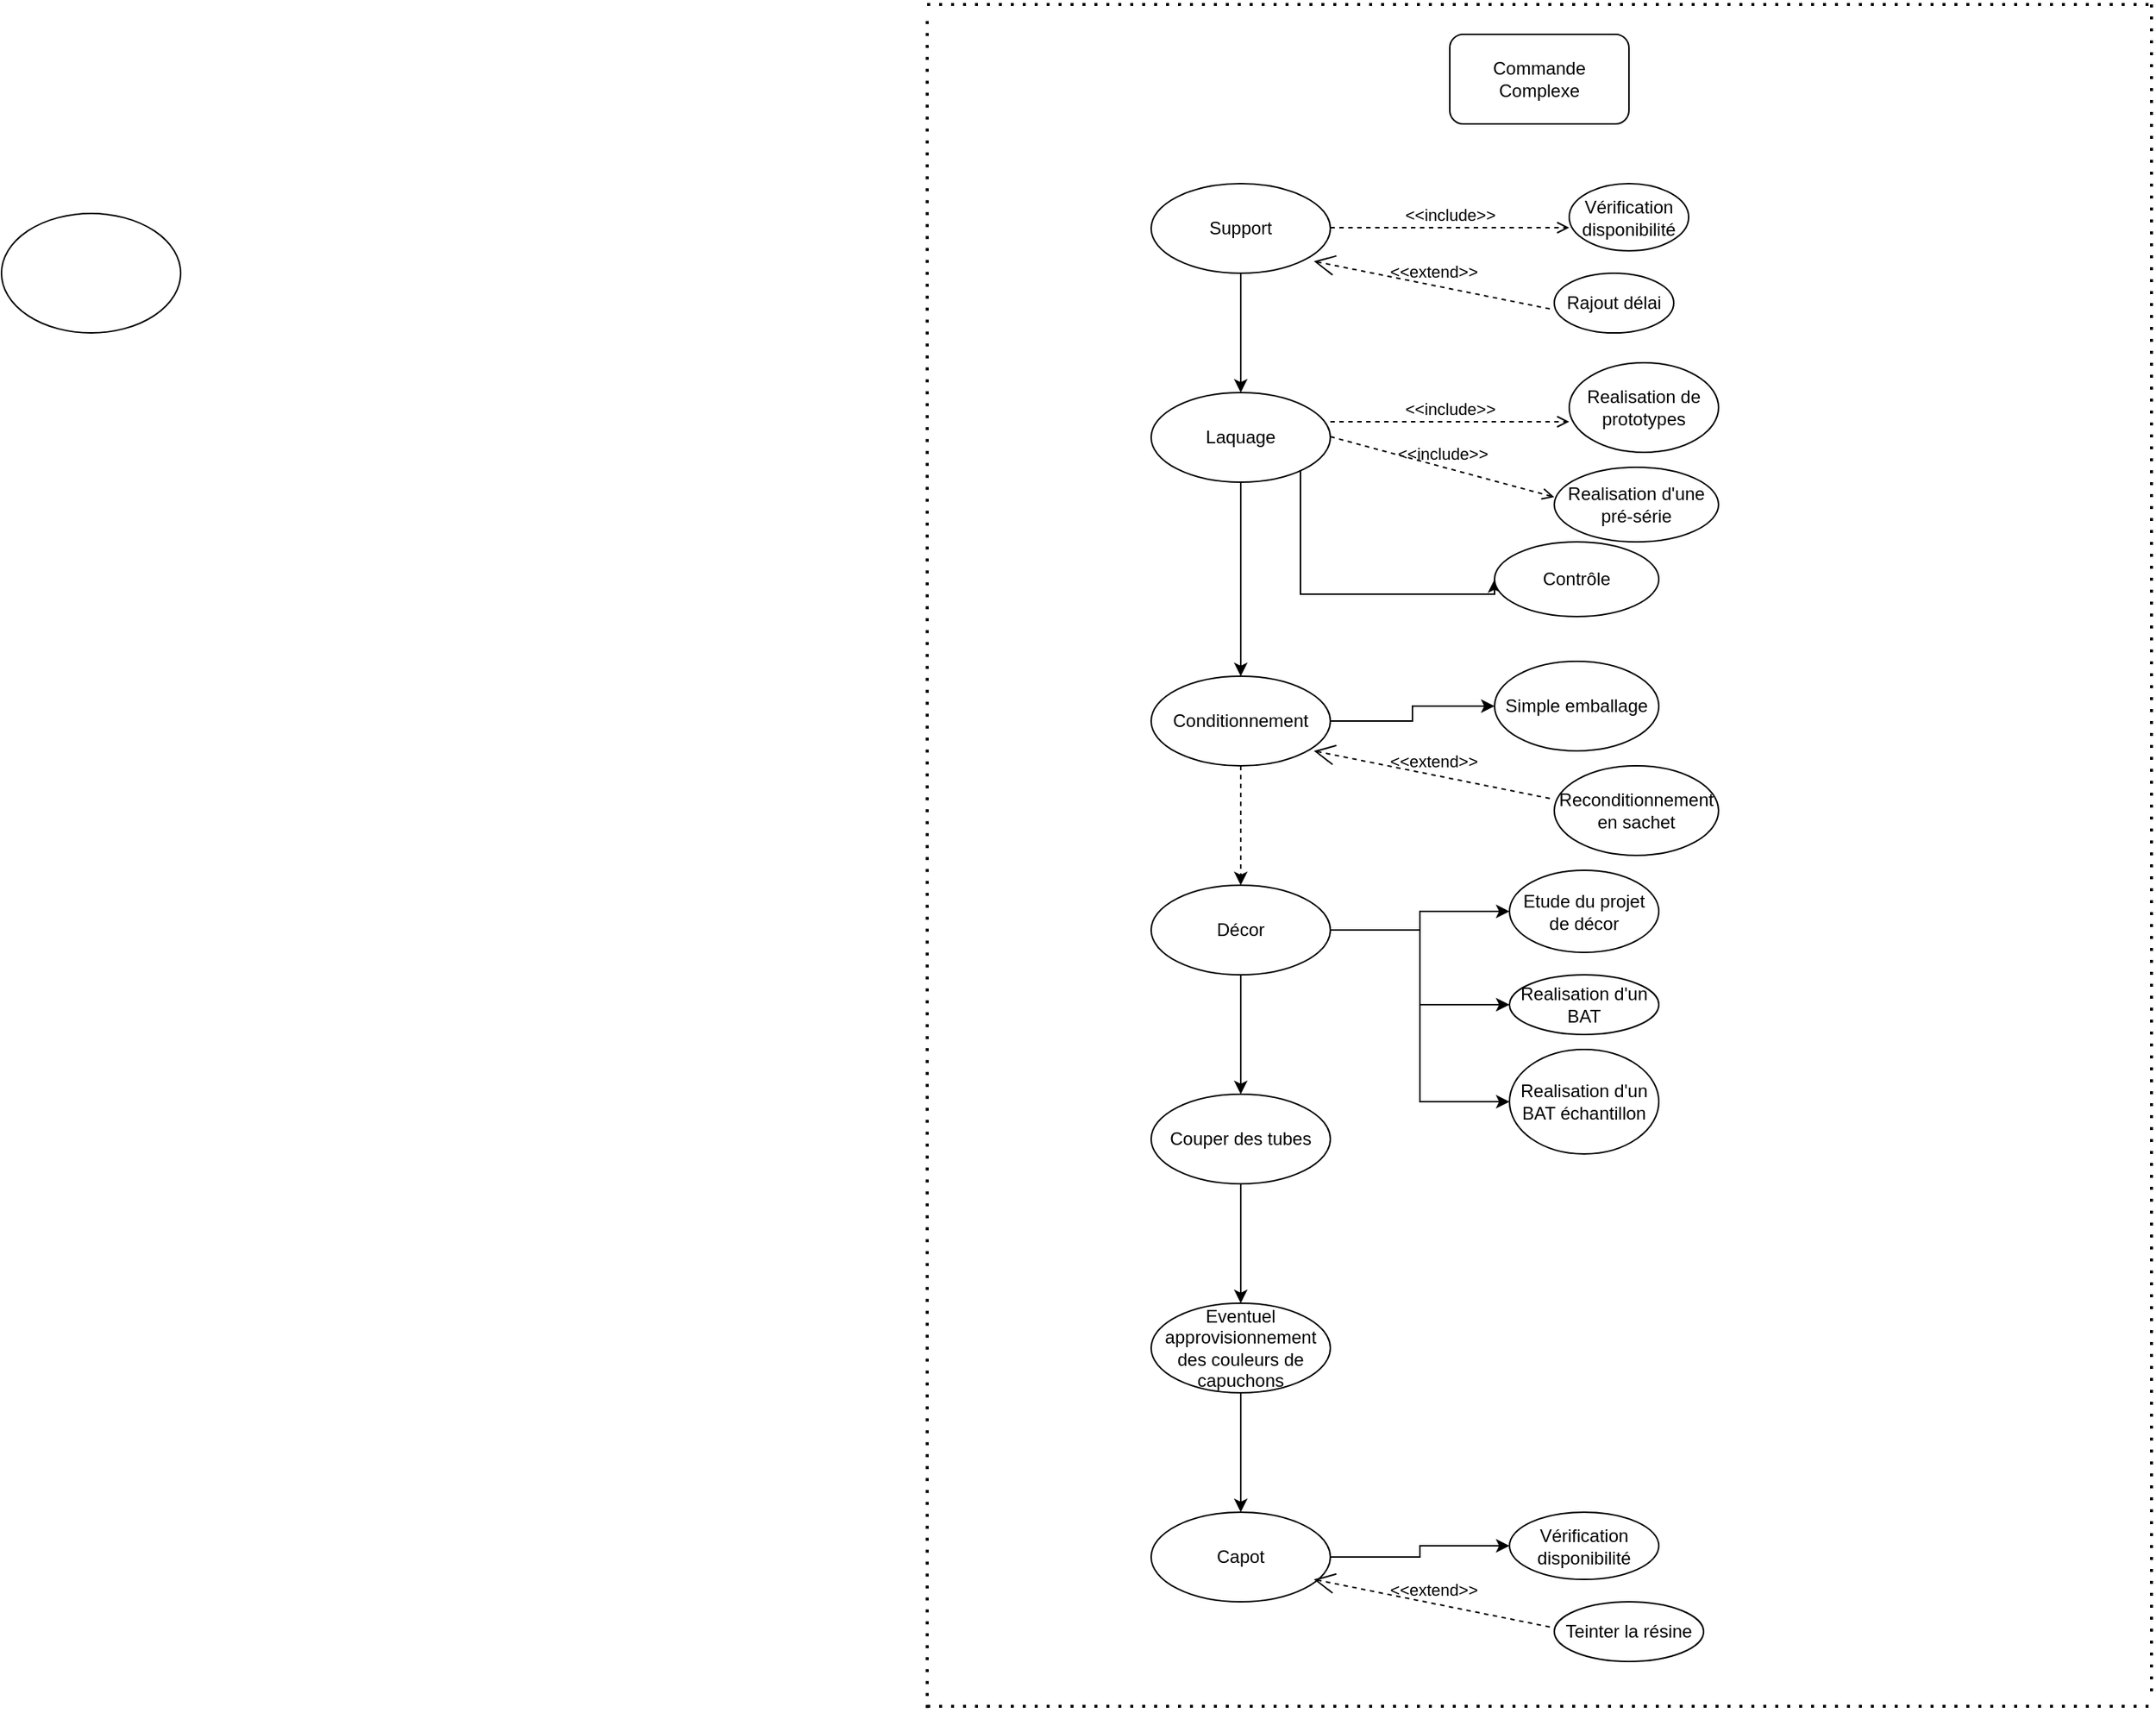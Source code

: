 <mxfile version="15.7.3" type="github">
  <diagram id="se_EdWjztJK8_XPempFn" name="Page-1">
    <mxGraphModel dx="4270" dy="1320" grid="0" gridSize="10" guides="1" tooltips="1" connect="1" arrows="1" fold="1" page="1" pageScale="1" pageWidth="827" pageHeight="1169" math="0" shadow="0">
      <root>
        <mxCell id="0" />
        <mxCell id="1" parent="0" />
        <mxCell id="S7vpxCLJ1-0W_zbgZVxM-2" value="Commande Complexe" style="rounded=1;whiteSpace=wrap;html=1;" parent="1" vertex="1">
          <mxGeometry x="330" y="40" width="120" height="60" as="geometry" />
        </mxCell>
        <mxCell id="S7vpxCLJ1-0W_zbgZVxM-7" value="" style="edgeStyle=orthogonalEdgeStyle;rounded=0;orthogonalLoop=1;jettySize=auto;html=1;" parent="1" source="S7vpxCLJ1-0W_zbgZVxM-3" target="S7vpxCLJ1-0W_zbgZVxM-6" edge="1">
          <mxGeometry relative="1" as="geometry" />
        </mxCell>
        <mxCell id="S7vpxCLJ1-0W_zbgZVxM-3" value="Support" style="ellipse;rounded=1;whiteSpace=wrap;html=1;" parent="1" vertex="1">
          <mxGeometry x="130" y="140" width="120" height="60" as="geometry" />
        </mxCell>
        <mxCell id="S7vpxCLJ1-0W_zbgZVxM-4" value="Vérification disponibilité" style="ellipse;whiteSpace=wrap;html=1;rounded=1;" parent="1" vertex="1">
          <mxGeometry x="410" y="140" width="80" height="45" as="geometry" />
        </mxCell>
        <mxCell id="S7vpxCLJ1-0W_zbgZVxM-9" value="" style="edgeStyle=orthogonalEdgeStyle;rounded=0;orthogonalLoop=1;jettySize=auto;html=1;" parent="1" source="S7vpxCLJ1-0W_zbgZVxM-6" target="S7vpxCLJ1-0W_zbgZVxM-8" edge="1">
          <mxGeometry relative="1" as="geometry" />
        </mxCell>
        <mxCell id="S7vpxCLJ1-0W_zbgZVxM-17" style="edgeStyle=orthogonalEdgeStyle;rounded=0;orthogonalLoop=1;jettySize=auto;html=1;entryX=0;entryY=0.5;entryDx=0;entryDy=0;" parent="1" source="S7vpxCLJ1-0W_zbgZVxM-6" target="S7vpxCLJ1-0W_zbgZVxM-16" edge="1">
          <mxGeometry relative="1" as="geometry">
            <Array as="points">
              <mxPoint x="230" y="415" />
            </Array>
          </mxGeometry>
        </mxCell>
        <mxCell id="S7vpxCLJ1-0W_zbgZVxM-6" value="Laquage" style="ellipse;whiteSpace=wrap;html=1;rounded=1;" parent="1" vertex="1">
          <mxGeometry x="130" y="280" width="120" height="60" as="geometry" />
        </mxCell>
        <mxCell id="S7vpxCLJ1-0W_zbgZVxM-21" value="" style="edgeStyle=orthogonalEdgeStyle;rounded=0;orthogonalLoop=1;jettySize=auto;html=1;" parent="1" source="S7vpxCLJ1-0W_zbgZVxM-8" target="S7vpxCLJ1-0W_zbgZVxM-20" edge="1">
          <mxGeometry relative="1" as="geometry" />
        </mxCell>
        <mxCell id="S7vpxCLJ1-0W_zbgZVxM-26" value="" style="edgeStyle=orthogonalEdgeStyle;rounded=0;orthogonalLoop=1;jettySize=auto;html=1;dashed=1;" parent="1" source="S7vpxCLJ1-0W_zbgZVxM-8" target="S7vpxCLJ1-0W_zbgZVxM-25" edge="1">
          <mxGeometry relative="1" as="geometry" />
        </mxCell>
        <mxCell id="S7vpxCLJ1-0W_zbgZVxM-8" value="Conditionnement" style="ellipse;whiteSpace=wrap;html=1;rounded=1;" parent="1" vertex="1">
          <mxGeometry x="130" y="470" width="120" height="60" as="geometry" />
        </mxCell>
        <mxCell id="S7vpxCLJ1-0W_zbgZVxM-10" value="Realisation de prototypes" style="ellipse;whiteSpace=wrap;html=1;rounded=1;" parent="1" vertex="1">
          <mxGeometry x="410" y="260" width="100" height="60" as="geometry" />
        </mxCell>
        <mxCell id="S7vpxCLJ1-0W_zbgZVxM-12" value="Realisation d&#39;une pré-série" style="ellipse;ellipse;whiteSpace=wrap;html=1;rounded=1;" parent="1" vertex="1">
          <mxGeometry x="400" y="330" width="110" height="50" as="geometry" />
        </mxCell>
        <mxCell id="S7vpxCLJ1-0W_zbgZVxM-16" value="Contrôle" style="ellipse;whiteSpace=wrap;html=1;rounded=1;" parent="1" vertex="1">
          <mxGeometry x="360" y="380" width="110" height="50" as="geometry" />
        </mxCell>
        <mxCell id="S7vpxCLJ1-0W_zbgZVxM-18" value="Rajout délai" style="ellipse;whiteSpace=wrap;html=1;rounded=1;" parent="1" vertex="1">
          <mxGeometry x="400" y="200" width="80" height="40" as="geometry" />
        </mxCell>
        <mxCell id="S7vpxCLJ1-0W_zbgZVxM-20" value="Simple emballage" style="ellipse;whiteSpace=wrap;html=1;rounded=1;" parent="1" vertex="1">
          <mxGeometry x="360" y="460" width="110" height="60" as="geometry" />
        </mxCell>
        <mxCell id="S7vpxCLJ1-0W_zbgZVxM-23" value="Reconditionnement en sachet" style="ellipse;whiteSpace=wrap;html=1;rounded=1;" parent="1" vertex="1">
          <mxGeometry x="400" y="530" width="110" height="60" as="geometry" />
        </mxCell>
        <mxCell id="S7vpxCLJ1-0W_zbgZVxM-28" value="" style="edgeStyle=orthogonalEdgeStyle;rounded=0;orthogonalLoop=1;jettySize=auto;html=1;" parent="1" source="S7vpxCLJ1-0W_zbgZVxM-25" target="S7vpxCLJ1-0W_zbgZVxM-27" edge="1">
          <mxGeometry relative="1" as="geometry" />
        </mxCell>
        <mxCell id="S7vpxCLJ1-0W_zbgZVxM-31" style="edgeStyle=orthogonalEdgeStyle;rounded=0;orthogonalLoop=1;jettySize=auto;html=1;entryX=0;entryY=0.5;entryDx=0;entryDy=0;" parent="1" source="S7vpxCLJ1-0W_zbgZVxM-25" target="S7vpxCLJ1-0W_zbgZVxM-29" edge="1">
          <mxGeometry relative="1" as="geometry" />
        </mxCell>
        <mxCell id="S7vpxCLJ1-0W_zbgZVxM-32" style="edgeStyle=orthogonalEdgeStyle;rounded=0;orthogonalLoop=1;jettySize=auto;html=1;entryX=0;entryY=0.5;entryDx=0;entryDy=0;" parent="1" source="S7vpxCLJ1-0W_zbgZVxM-25" target="S7vpxCLJ1-0W_zbgZVxM-30" edge="1">
          <mxGeometry relative="1" as="geometry" />
        </mxCell>
        <mxCell id="S7vpxCLJ1-0W_zbgZVxM-34" value="" style="edgeStyle=orthogonalEdgeStyle;rounded=0;orthogonalLoop=1;jettySize=auto;html=1;" parent="1" source="S7vpxCLJ1-0W_zbgZVxM-25" target="S7vpxCLJ1-0W_zbgZVxM-33" edge="1">
          <mxGeometry relative="1" as="geometry" />
        </mxCell>
        <mxCell id="S7vpxCLJ1-0W_zbgZVxM-25" value="Décor" style="ellipse;whiteSpace=wrap;html=1;rounded=1;" parent="1" vertex="1">
          <mxGeometry x="130" y="610" width="120" height="60" as="geometry" />
        </mxCell>
        <mxCell id="S7vpxCLJ1-0W_zbgZVxM-27" value="Etude du projet de décor" style="ellipse;whiteSpace=wrap;html=1;rounded=1;" parent="1" vertex="1">
          <mxGeometry x="370" y="600" width="100" height="55" as="geometry" />
        </mxCell>
        <mxCell id="S7vpxCLJ1-0W_zbgZVxM-29" value="Realisation d&#39;un BAT" style="ellipse;whiteSpace=wrap;html=1;rounded=1;" parent="1" vertex="1">
          <mxGeometry x="370" y="670" width="100" height="40" as="geometry" />
        </mxCell>
        <mxCell id="S7vpxCLJ1-0W_zbgZVxM-30" value="Realisation d&#39;un BAT échantillon" style="ellipse;whiteSpace=wrap;html=1;rounded=1;" parent="1" vertex="1">
          <mxGeometry x="370" y="720" width="100" height="70" as="geometry" />
        </mxCell>
        <mxCell id="S7vpxCLJ1-0W_zbgZVxM-36" value="" style="edgeStyle=orthogonalEdgeStyle;rounded=0;orthogonalLoop=1;jettySize=auto;html=1;" parent="1" source="S7vpxCLJ1-0W_zbgZVxM-33" target="S7vpxCLJ1-0W_zbgZVxM-35" edge="1">
          <mxGeometry relative="1" as="geometry" />
        </mxCell>
        <mxCell id="S7vpxCLJ1-0W_zbgZVxM-33" value="Couper des tubes" style="ellipse;whiteSpace=wrap;html=1;rounded=1;" parent="1" vertex="1">
          <mxGeometry x="130" y="750" width="120" height="60" as="geometry" />
        </mxCell>
        <mxCell id="S7vpxCLJ1-0W_zbgZVxM-38" value="" style="edgeStyle=orthogonalEdgeStyle;rounded=0;orthogonalLoop=1;jettySize=auto;html=1;" parent="1" source="S7vpxCLJ1-0W_zbgZVxM-35" target="S7vpxCLJ1-0W_zbgZVxM-37" edge="1">
          <mxGeometry relative="1" as="geometry" />
        </mxCell>
        <mxCell id="S7vpxCLJ1-0W_zbgZVxM-35" value="Eventuel approvisionnement des couleurs de capuchons" style="ellipse;whiteSpace=wrap;html=1;rounded=1;" parent="1" vertex="1">
          <mxGeometry x="130" y="890" width="120" height="60" as="geometry" />
        </mxCell>
        <mxCell id="S7vpxCLJ1-0W_zbgZVxM-40" value="" style="edgeStyle=orthogonalEdgeStyle;rounded=0;orthogonalLoop=1;jettySize=auto;html=1;" parent="1" source="S7vpxCLJ1-0W_zbgZVxM-37" target="S7vpxCLJ1-0W_zbgZVxM-39" edge="1">
          <mxGeometry relative="1" as="geometry" />
        </mxCell>
        <mxCell id="S7vpxCLJ1-0W_zbgZVxM-37" value="Capot" style="ellipse;whiteSpace=wrap;html=1;rounded=1;" parent="1" vertex="1">
          <mxGeometry x="130" y="1030" width="120" height="60" as="geometry" />
        </mxCell>
        <mxCell id="S7vpxCLJ1-0W_zbgZVxM-39" value="Vérification disponibilité" style="ellipse;whiteSpace=wrap;html=1;rounded=1;" parent="1" vertex="1">
          <mxGeometry x="370" y="1030" width="100" height="45" as="geometry" />
        </mxCell>
        <mxCell id="S7vpxCLJ1-0W_zbgZVxM-41" value="Teinter la résine" style="ellipse;whiteSpace=wrap;html=1;rounded=1;" parent="1" vertex="1">
          <mxGeometry x="400" y="1090" width="100" height="40" as="geometry" />
        </mxCell>
        <mxCell id="S7vpxCLJ1-0W_zbgZVxM-101" value="" style="endArrow=none;dashed=1;html=1;dashPattern=1 3;strokeWidth=2;rounded=0;" parent="1" edge="1">
          <mxGeometry width="50" height="50" relative="1" as="geometry">
            <mxPoint x="-20" y="20" as="sourcePoint" />
            <mxPoint x="800" y="20" as="targetPoint" />
          </mxGeometry>
        </mxCell>
        <mxCell id="S7vpxCLJ1-0W_zbgZVxM-102" value="" style="endArrow=none;dashed=1;html=1;dashPattern=1 3;strokeWidth=2;rounded=0;" parent="1" edge="1">
          <mxGeometry width="50" height="50" relative="1" as="geometry">
            <mxPoint x="-20" y="1160" as="sourcePoint" />
            <mxPoint x="800.0" y="1160" as="targetPoint" />
          </mxGeometry>
        </mxCell>
        <mxCell id="S7vpxCLJ1-0W_zbgZVxM-103" value="" style="endArrow=none;dashed=1;html=1;dashPattern=1 3;strokeWidth=2;rounded=0;" parent="1" edge="1">
          <mxGeometry width="50" height="50" relative="1" as="geometry">
            <mxPoint x="800" y="1150" as="sourcePoint" />
            <mxPoint x="800" y="18.824" as="targetPoint" />
          </mxGeometry>
        </mxCell>
        <mxCell id="S7vpxCLJ1-0W_zbgZVxM-104" value="" style="endArrow=none;dashed=1;html=1;dashPattern=1 3;strokeWidth=2;rounded=0;" parent="1" edge="1">
          <mxGeometry width="50" height="50" relative="1" as="geometry">
            <mxPoint x="-20" y="1161.18" as="sourcePoint" />
            <mxPoint x="-20" y="30.004" as="targetPoint" />
          </mxGeometry>
        </mxCell>
        <mxCell id="-L6AU-BKu3ax0q-s4xfg-1" value="" style="ellipse;whiteSpace=wrap;html=1;rounded=1;" vertex="1" parent="1">
          <mxGeometry x="-640" y="160" width="120" height="80" as="geometry" />
        </mxCell>
        <mxCell id="-L6AU-BKu3ax0q-s4xfg-2" value="&amp;lt;&amp;lt;include&amp;gt;&amp;gt;" style="edgeStyle=none;html=1;endArrow=open;verticalAlign=bottom;dashed=1;labelBackgroundColor=none;rounded=0;" edge="1" parent="1">
          <mxGeometry width="160" relative="1" as="geometry">
            <mxPoint x="250" y="169.5" as="sourcePoint" />
            <mxPoint x="410" y="169.5" as="targetPoint" />
          </mxGeometry>
        </mxCell>
        <mxCell id="-L6AU-BKu3ax0q-s4xfg-3" value="&amp;lt;&amp;lt;extend&amp;gt;&amp;gt;" style="edgeStyle=none;html=1;startArrow=open;endArrow=none;startSize=12;verticalAlign=bottom;dashed=1;labelBackgroundColor=none;rounded=0;exitX=0.908;exitY=0.867;exitDx=0;exitDy=0;exitPerimeter=0;" edge="1" parent="1" source="S7vpxCLJ1-0W_zbgZVxM-3">
          <mxGeometry width="160" relative="1" as="geometry">
            <mxPoint x="240" y="224.5" as="sourcePoint" />
            <mxPoint x="400" y="224.5" as="targetPoint" />
          </mxGeometry>
        </mxCell>
        <mxCell id="-L6AU-BKu3ax0q-s4xfg-4" value="&amp;lt;&amp;lt;include&amp;gt;&amp;gt;" style="edgeStyle=none;html=1;endArrow=open;verticalAlign=bottom;dashed=1;labelBackgroundColor=none;rounded=0;" edge="1" parent="1">
          <mxGeometry width="160" relative="1" as="geometry">
            <mxPoint x="250" y="299.5" as="sourcePoint" />
            <mxPoint x="410" y="299.5" as="targetPoint" />
          </mxGeometry>
        </mxCell>
        <mxCell id="-L6AU-BKu3ax0q-s4xfg-7" value="&amp;lt;&amp;lt;include&amp;gt;&amp;gt;" style="edgeStyle=none;html=1;endArrow=open;verticalAlign=bottom;dashed=1;labelBackgroundColor=none;rounded=0;" edge="1" parent="1">
          <mxGeometry width="160" relative="1" as="geometry">
            <mxPoint x="250" y="309.5" as="sourcePoint" />
            <mxPoint x="400" y="350" as="targetPoint" />
          </mxGeometry>
        </mxCell>
        <mxCell id="-L6AU-BKu3ax0q-s4xfg-8" value="&amp;lt;&amp;lt;extend&amp;gt;&amp;gt;" style="edgeStyle=none;html=1;startArrow=open;endArrow=none;startSize=12;verticalAlign=bottom;dashed=1;labelBackgroundColor=none;rounded=0;exitX=0.908;exitY=0.867;exitDx=0;exitDy=0;exitPerimeter=0;" edge="1" parent="1">
          <mxGeometry width="160" relative="1" as="geometry">
            <mxPoint x="238.96" y="520" as="sourcePoint" />
            <mxPoint x="400.0" y="552.48" as="targetPoint" />
          </mxGeometry>
        </mxCell>
        <mxCell id="-L6AU-BKu3ax0q-s4xfg-9" value="&amp;lt;&amp;lt;extend&amp;gt;&amp;gt;" style="edgeStyle=none;html=1;startArrow=open;endArrow=none;startSize=12;verticalAlign=bottom;dashed=1;labelBackgroundColor=none;rounded=0;exitX=0.908;exitY=0.867;exitDx=0;exitDy=0;exitPerimeter=0;" edge="1" parent="1">
          <mxGeometry width="160" relative="1" as="geometry">
            <mxPoint x="238.96" y="1075" as="sourcePoint" />
            <mxPoint x="400.0" y="1107.48" as="targetPoint" />
          </mxGeometry>
        </mxCell>
      </root>
    </mxGraphModel>
  </diagram>
</mxfile>
